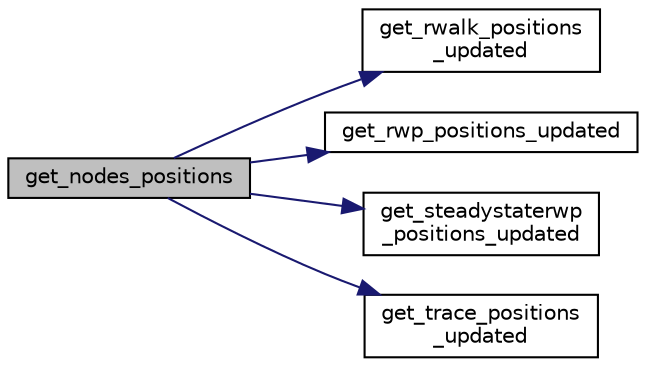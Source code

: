 digraph "get_nodes_positions"
{
 // LATEX_PDF_SIZE
  edge [fontname="Helvetica",fontsize="10",labelfontname="Helvetica",labelfontsize="10"];
  node [fontname="Helvetica",fontsize="10",shape=record];
  rankdir="LR";
  Node1 [label="get_nodes_positions",height=0.2,width=0.4,color="black", fillcolor="grey75", style="filled", fontcolor="black",tooltip=" "];
  Node1 -> Node2 [color="midnightblue",fontsize="10",style="solid",fontname="Helvetica"];
  Node2 [label="get_rwalk_positions\l_updated",height=0.2,width=0.4,color="black", fillcolor="white", style="filled",URL="$rwalk_8c.html#a805283c95becc2f368d240ddc9c1604f",tooltip="Compute the positions of the nodes at a given time in case they are moving (intermediate positions)...."];
  Node1 -> Node3 [color="midnightblue",fontsize="10",style="solid",fontname="Helvetica"];
  Node3 [label="get_rwp_positions_updated",height=0.2,width=0.4,color="black", fillcolor="white", style="filled",URL="$rwp_8c.html#ab9a524ed013549ce13eb25131f717a44",tooltip="Compute the positions of the nodes at a given time in case they are moving (intermediate positions)...."];
  Node1 -> Node4 [color="midnightblue",fontsize="10",style="solid",fontname="Helvetica"];
  Node4 [label="get_steadystaterwp\l_positions_updated",height=0.2,width=0.4,color="black", fillcolor="white", style="filled",URL="$steadystaterwp_8c.html#a0f64b3cf6015e32d2d3b496bc601f269",tooltip=" "];
  Node1 -> Node5 [color="midnightblue",fontsize="10",style="solid",fontname="Helvetica"];
  Node5 [label="get_trace_positions\l_updated",height=0.2,width=0.4,color="black", fillcolor="white", style="filled",URL="$trace_8c.html#ae3f0ac392ea7fd8af343752c24e65f8a",tooltip=" "];
}
